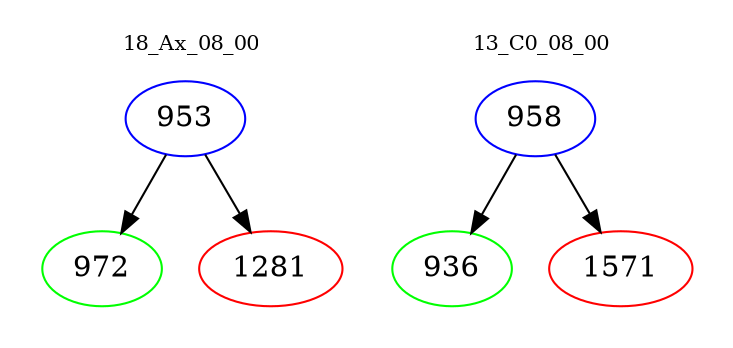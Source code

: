 digraph{
subgraph cluster_0 {
color = white
label = "18_Ax_08_00";
fontsize=10;
T0_953 [label="953", color="blue"]
T0_953 -> T0_972 [color="black"]
T0_972 [label="972", color="green"]
T0_953 -> T0_1281 [color="black"]
T0_1281 [label="1281", color="red"]
}
subgraph cluster_1 {
color = white
label = "13_C0_08_00";
fontsize=10;
T1_958 [label="958", color="blue"]
T1_958 -> T1_936 [color="black"]
T1_936 [label="936", color="green"]
T1_958 -> T1_1571 [color="black"]
T1_1571 [label="1571", color="red"]
}
}
